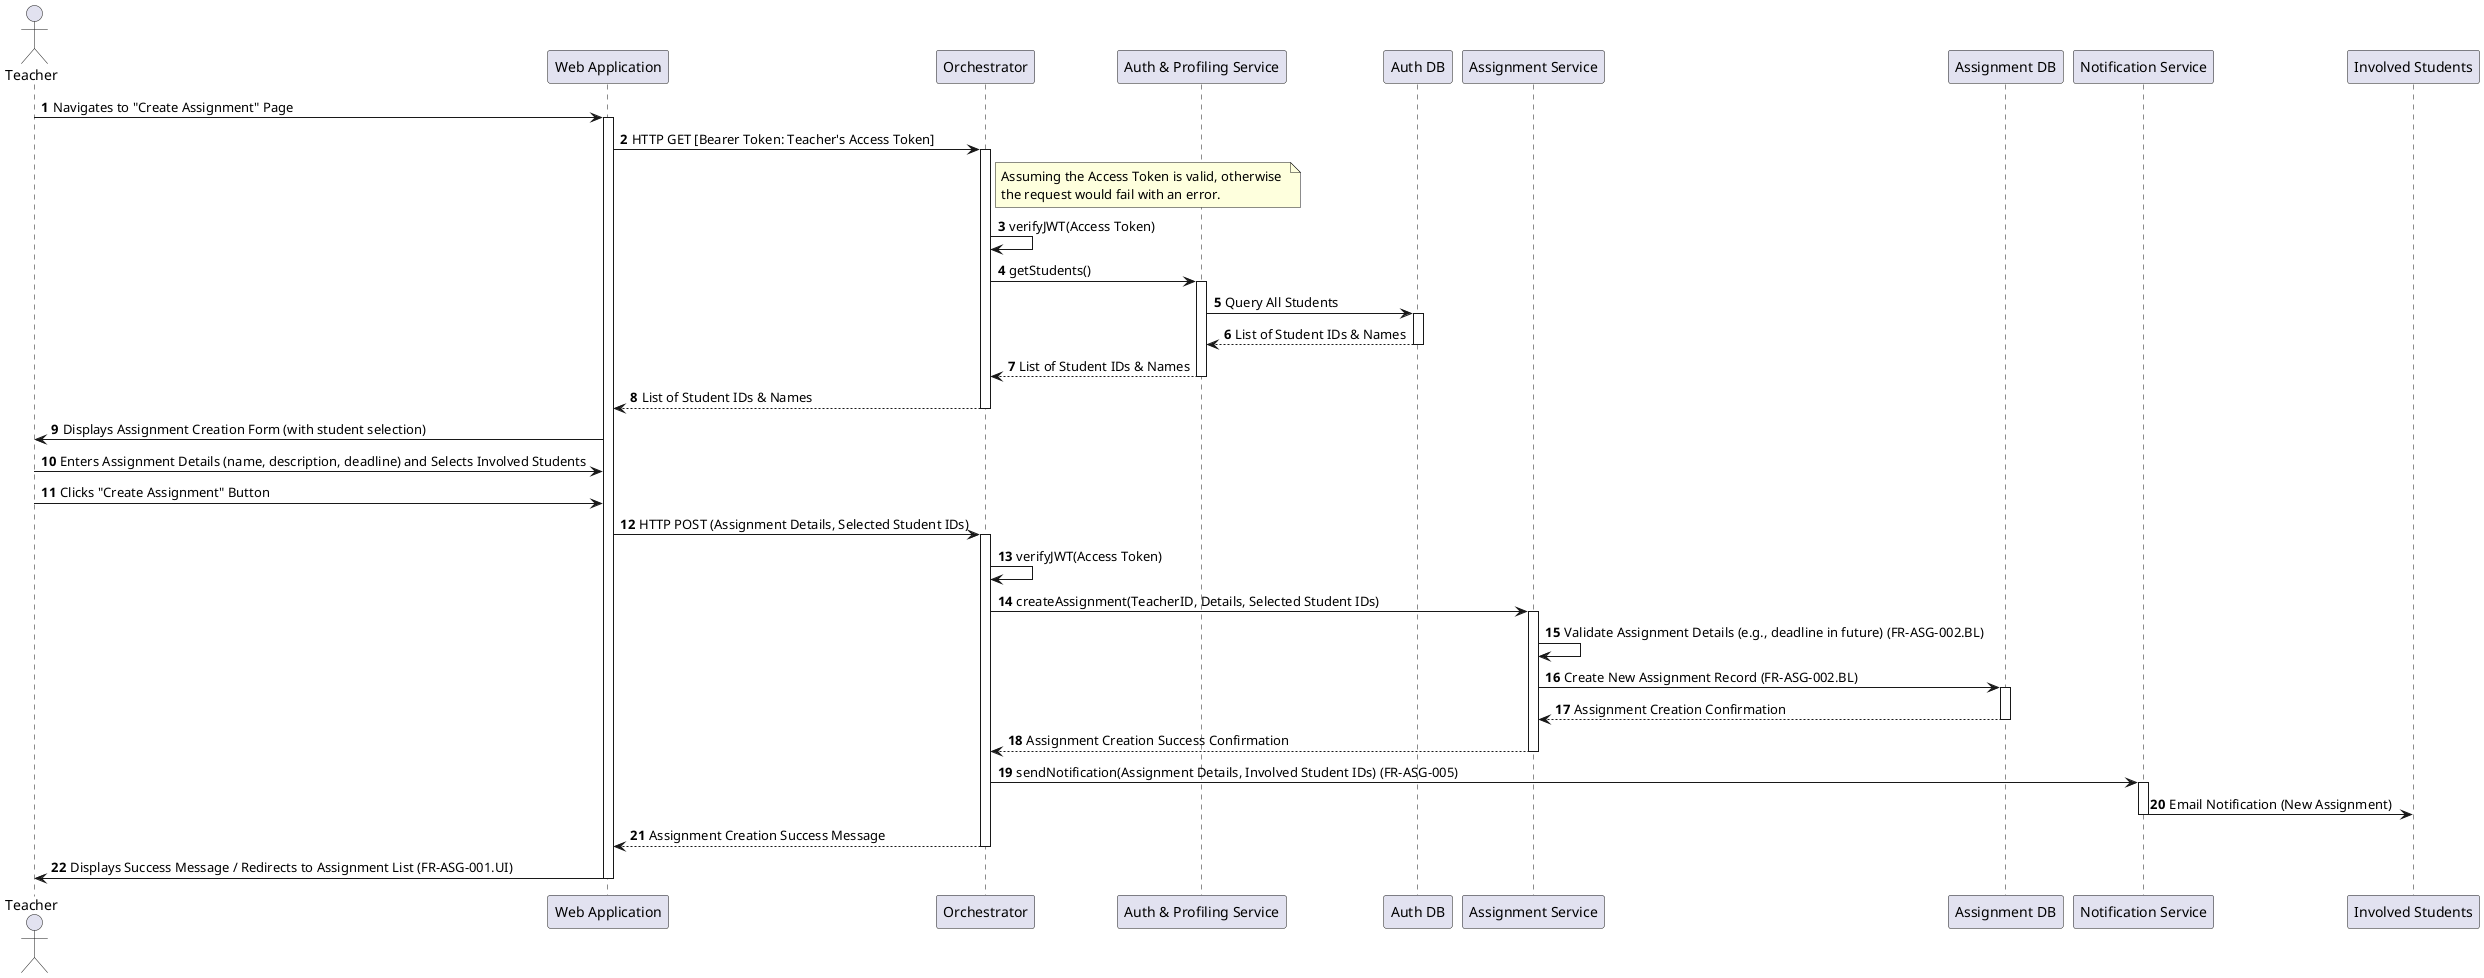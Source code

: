 @startuml Assignment Creation Sequence Diagram
autonumber
actor "Teacher" as Teacher
participant "Web Application" as WebApp
participant "Orchestrator" as Orch
participant "Auth & Profiling Service" as Auth
participant "Auth DB" as AuthDB
participant "Assignment Service" as Assign
participant "Assignment DB" as AssignDB
participant "Notification Service" as Notif
participant "Involved Students" as Students

Teacher -> WebApp : Navigates to "Create Assignment" Page
activate WebApp

' Step 1: WebApp requests student list
WebApp -> Orch : HTTP GET [Bearer Token: Teacher's Access Token]

note right of Orch
  Assuming the Access Token is valid, otherwise 
  the request would fail with an error.
end note

activate Orch
Orch -> Orch : verifyJWT(Access Token)


Orch -> Auth : getStudents()
activate Auth
Auth -> AuthDB : Query All Students
activate AuthDB
AuthDB --> Auth : List of Student IDs & Names
deactivate AuthDB
Auth --> Orch : List of Student IDs & Names
deactivate Auth
Orch --> WebApp : List of Student IDs & Names
deactivate Orch

WebApp -> Teacher : Displays Assignment Creation Form (with student selection)
Teacher -> WebApp : Enters Assignment Details (name, description, deadline) and Selects Involved Students
Teacher -> WebApp : Clicks "Create Assignment" Button

' Step 2: WebApp submits assignment details
WebApp -> Orch : HTTP POST (Assignment Details, Selected Student IDs)
activate Orch
Orch -> Orch : verifyJWT(Access Token)

Orch -> Assign : createAssignment(TeacherID, Details, Selected Student IDs)
activate Assign
Assign -> Assign : Validate Assignment Details (e.g., deadline in future) (FR-ASG-002.BL)
Assign -> AssignDB : Create New Assignment Record (FR-ASG-002.BL)
activate AssignDB
AssignDB --> Assign : Assignment Creation Confirmation
deactivate AssignDB
Assign --> Orch : Assignment Creation Success Confirmation
deactivate Assign

Orch -> Notif : sendNotification(Assignment Details, Involved Student IDs) (FR-ASG-005)
activate Notif
Notif -> Students : Email Notification (New Assignment)
deactivate Notif

Orch --> WebApp : Assignment Creation Success Message
deactivate Orch
WebApp -> Teacher : Displays Success Message / Redirects to Assignment List (FR-ASG-001.UI)
deactivate WebApp

@enduml